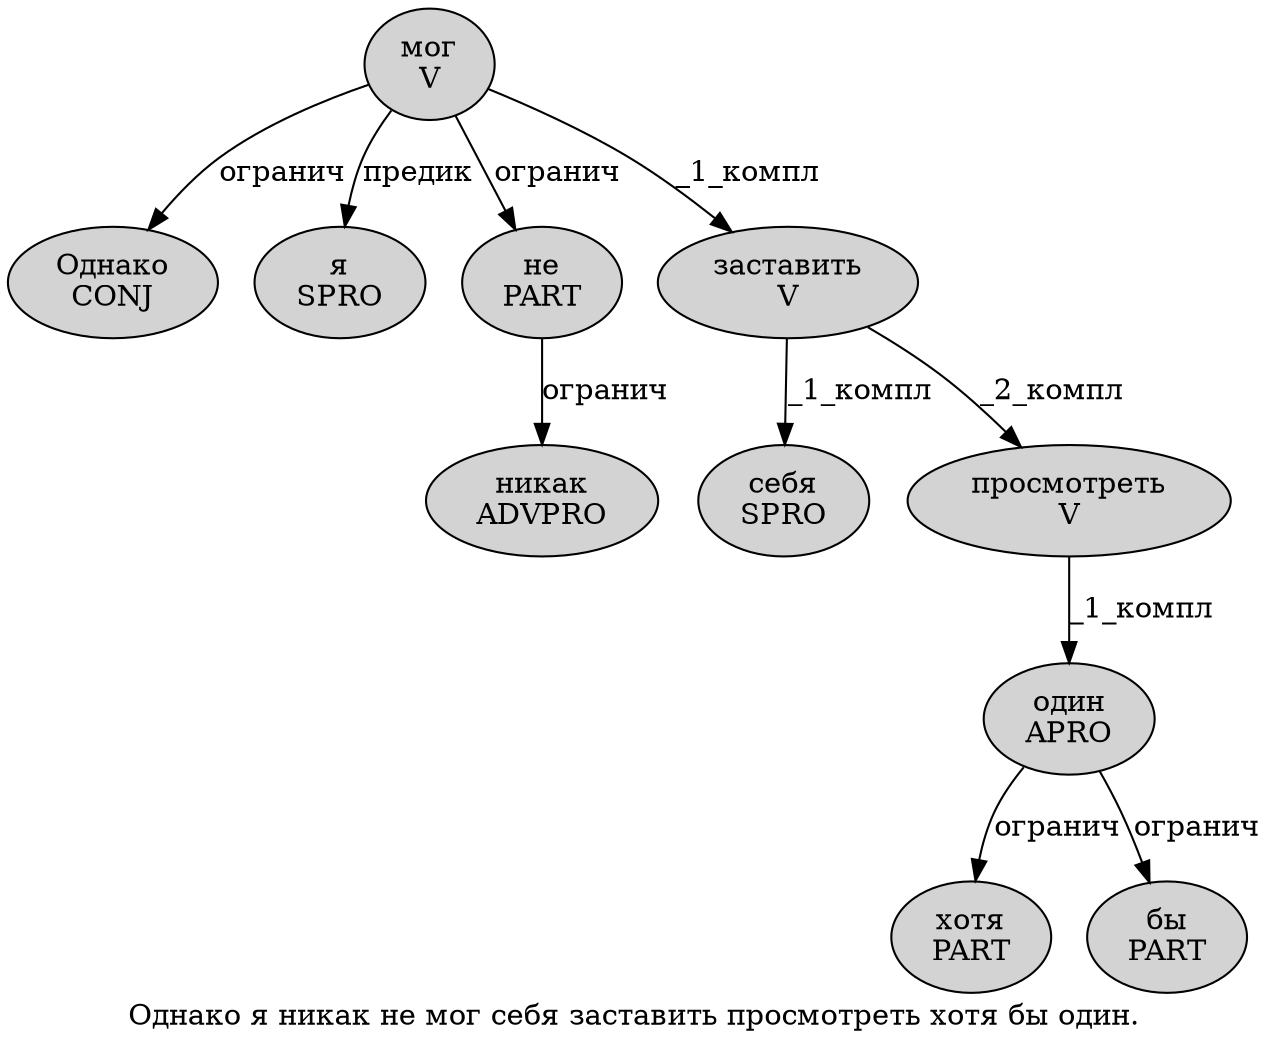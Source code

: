 digraph SENTENCE_1787 {
	graph [label="Однако я никак не мог себя заставить просмотреть хотя бы один."]
	node [style=filled]
		0 [label="Однако
CONJ" color="" fillcolor=lightgray penwidth=1 shape=ellipse]
		1 [label="я
SPRO" color="" fillcolor=lightgray penwidth=1 shape=ellipse]
		2 [label="никак
ADVPRO" color="" fillcolor=lightgray penwidth=1 shape=ellipse]
		3 [label="не
PART" color="" fillcolor=lightgray penwidth=1 shape=ellipse]
		4 [label="мог
V" color="" fillcolor=lightgray penwidth=1 shape=ellipse]
		5 [label="себя
SPRO" color="" fillcolor=lightgray penwidth=1 shape=ellipse]
		6 [label="заставить
V" color="" fillcolor=lightgray penwidth=1 shape=ellipse]
		7 [label="просмотреть
V" color="" fillcolor=lightgray penwidth=1 shape=ellipse]
		8 [label="хотя
PART" color="" fillcolor=lightgray penwidth=1 shape=ellipse]
		9 [label="бы
PART" color="" fillcolor=lightgray penwidth=1 shape=ellipse]
		10 [label="один
APRO" color="" fillcolor=lightgray penwidth=1 shape=ellipse]
			4 -> 0 [label="огранич"]
			4 -> 1 [label="предик"]
			4 -> 3 [label="огранич"]
			4 -> 6 [label="_1_компл"]
			6 -> 5 [label="_1_компл"]
			6 -> 7 [label="_2_компл"]
			3 -> 2 [label="огранич"]
			10 -> 8 [label="огранич"]
			10 -> 9 [label="огранич"]
			7 -> 10 [label="_1_компл"]
}